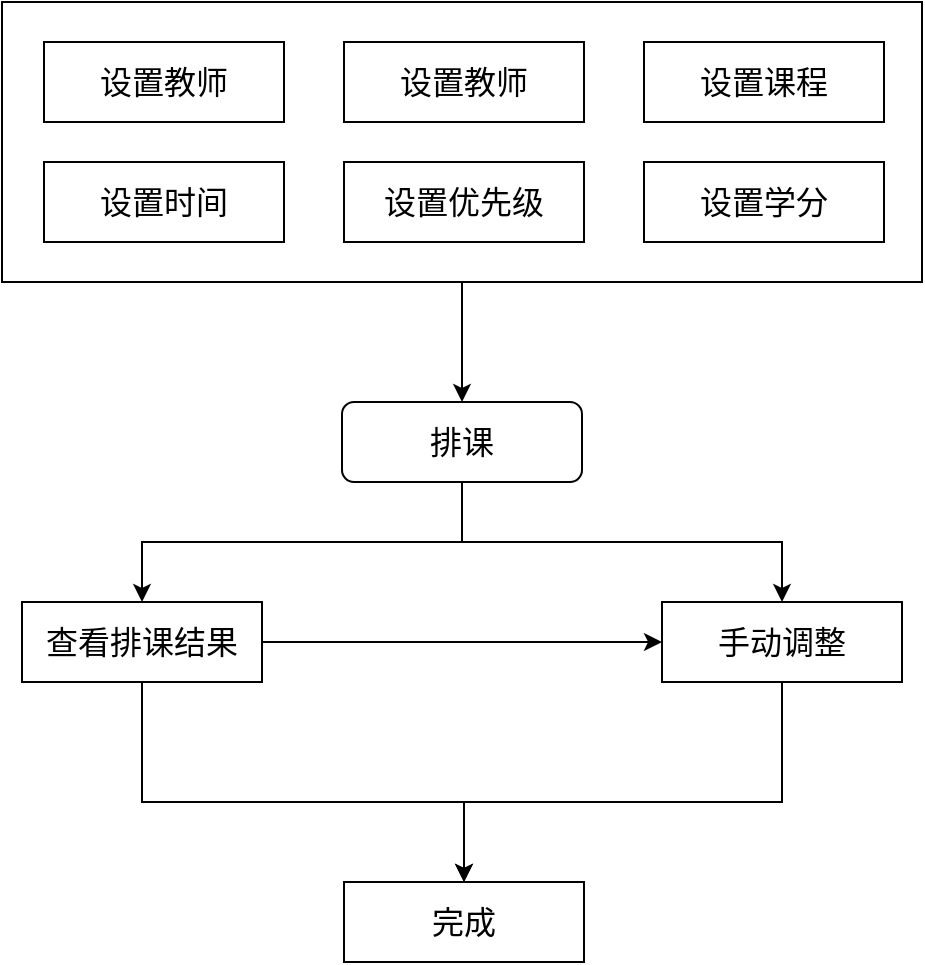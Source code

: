 <mxfile version="25.0.3">
  <diagram name="第 1 页" id="zGNT4MXt-EGyTuMXfkjc">
    <mxGraphModel dx="784" dy="1133" grid="1" gridSize="10" guides="1" tooltips="1" connect="1" arrows="1" fold="1" page="1" pageScale="1" pageWidth="5000" pageHeight="5000" math="0" shadow="0">
      <root>
        <mxCell id="0" />
        <mxCell id="1" parent="0" />
        <mxCell id="ZGu-O0sLSK0A9CxHylOs-9" style="edgeStyle=orthogonalEdgeStyle;rounded=0;orthogonalLoop=1;jettySize=auto;html=1;fontSize=16;" edge="1" parent="1" source="ZGu-O0sLSK0A9CxHylOs-1" target="ZGu-O0sLSK0A9CxHylOs-8">
          <mxGeometry relative="1" as="geometry" />
        </mxCell>
        <mxCell id="ZGu-O0sLSK0A9CxHylOs-1" value="" style="rounded=0;whiteSpace=wrap;html=1;fontSize=16;" vertex="1" parent="1">
          <mxGeometry x="150" y="100" width="460" height="140" as="geometry" />
        </mxCell>
        <mxCell id="ZGu-O0sLSK0A9CxHylOs-2" value="设置教师" style="rounded=0;whiteSpace=wrap;html=1;fontSize=16;" vertex="1" parent="1">
          <mxGeometry x="171" y="120" width="120" height="40" as="geometry" />
        </mxCell>
        <mxCell id="ZGu-O0sLSK0A9CxHylOs-3" value="设置时间" style="rounded=0;whiteSpace=wrap;html=1;fontSize=16;" vertex="1" parent="1">
          <mxGeometry x="171" y="180" width="120" height="40" as="geometry" />
        </mxCell>
        <mxCell id="ZGu-O0sLSK0A9CxHylOs-4" value="设置课程" style="rounded=0;whiteSpace=wrap;html=1;fontSize=16;" vertex="1" parent="1">
          <mxGeometry x="471" y="120" width="120" height="40" as="geometry" />
        </mxCell>
        <mxCell id="ZGu-O0sLSK0A9CxHylOs-5" value="设置优先级" style="rounded=0;whiteSpace=wrap;html=1;fontSize=16;" vertex="1" parent="1">
          <mxGeometry x="321" y="180" width="120" height="40" as="geometry" />
        </mxCell>
        <mxCell id="ZGu-O0sLSK0A9CxHylOs-6" value="设置教师" style="rounded=0;whiteSpace=wrap;html=1;fontSize=16;" vertex="1" parent="1">
          <mxGeometry x="321" y="120" width="120" height="40" as="geometry" />
        </mxCell>
        <mxCell id="ZGu-O0sLSK0A9CxHylOs-7" value="设置学分" style="rounded=0;whiteSpace=wrap;html=1;fontSize=16;" vertex="1" parent="1">
          <mxGeometry x="471" y="180" width="120" height="40" as="geometry" />
        </mxCell>
        <mxCell id="ZGu-O0sLSK0A9CxHylOs-13" style="edgeStyle=orthogonalEdgeStyle;rounded=0;orthogonalLoop=1;jettySize=auto;html=1;fontSize=16;" edge="1" parent="1" source="ZGu-O0sLSK0A9CxHylOs-8" target="ZGu-O0sLSK0A9CxHylOs-10">
          <mxGeometry relative="1" as="geometry">
            <Array as="points">
              <mxPoint x="380" y="370" />
              <mxPoint x="220" y="370" />
            </Array>
          </mxGeometry>
        </mxCell>
        <mxCell id="ZGu-O0sLSK0A9CxHylOs-14" style="edgeStyle=orthogonalEdgeStyle;rounded=0;orthogonalLoop=1;jettySize=auto;html=1;entryX=0.5;entryY=0;entryDx=0;entryDy=0;fontSize=16;" edge="1" parent="1" source="ZGu-O0sLSK0A9CxHylOs-8" target="ZGu-O0sLSK0A9CxHylOs-12">
          <mxGeometry relative="1" as="geometry">
            <Array as="points">
              <mxPoint x="380" y="370" />
              <mxPoint x="540" y="370" />
            </Array>
          </mxGeometry>
        </mxCell>
        <mxCell id="ZGu-O0sLSK0A9CxHylOs-8" value="排课" style="rounded=1;whiteSpace=wrap;html=1;fontSize=16;" vertex="1" parent="1">
          <mxGeometry x="320" y="300" width="120" height="40" as="geometry" />
        </mxCell>
        <mxCell id="ZGu-O0sLSK0A9CxHylOs-15" style="edgeStyle=orthogonalEdgeStyle;rounded=0;orthogonalLoop=1;jettySize=auto;html=1;fontSize=16;" edge="1" parent="1" source="ZGu-O0sLSK0A9CxHylOs-10" target="ZGu-O0sLSK0A9CxHylOs-12">
          <mxGeometry relative="1" as="geometry" />
        </mxCell>
        <mxCell id="ZGu-O0sLSK0A9CxHylOs-17" style="edgeStyle=orthogonalEdgeStyle;rounded=0;orthogonalLoop=1;jettySize=auto;html=1;entryX=0.5;entryY=0;entryDx=0;entryDy=0;fontSize=16;" edge="1" parent="1" source="ZGu-O0sLSK0A9CxHylOs-10" target="ZGu-O0sLSK0A9CxHylOs-16">
          <mxGeometry relative="1" as="geometry">
            <Array as="points">
              <mxPoint x="220" y="500" />
              <mxPoint x="381" y="500" />
            </Array>
          </mxGeometry>
        </mxCell>
        <mxCell id="ZGu-O0sLSK0A9CxHylOs-10" value="查看排课结果" style="rounded=0;whiteSpace=wrap;html=1;fontSize=16;" vertex="1" parent="1">
          <mxGeometry x="160" y="400" width="120" height="40" as="geometry" />
        </mxCell>
        <mxCell id="ZGu-O0sLSK0A9CxHylOs-18" style="edgeStyle=orthogonalEdgeStyle;rounded=0;orthogonalLoop=1;jettySize=auto;html=1;entryX=0.5;entryY=0;entryDx=0;entryDy=0;fontSize=16;" edge="1" parent="1" source="ZGu-O0sLSK0A9CxHylOs-12" target="ZGu-O0sLSK0A9CxHylOs-16">
          <mxGeometry relative="1" as="geometry">
            <Array as="points">
              <mxPoint x="540" y="500" />
              <mxPoint x="381" y="500" />
            </Array>
          </mxGeometry>
        </mxCell>
        <mxCell id="ZGu-O0sLSK0A9CxHylOs-12" value="手动调整" style="rounded=0;whiteSpace=wrap;html=1;fontSize=16;" vertex="1" parent="1">
          <mxGeometry x="480" y="400" width="120" height="40" as="geometry" />
        </mxCell>
        <mxCell id="ZGu-O0sLSK0A9CxHylOs-16" value="完成" style="rounded=0;whiteSpace=wrap;html=1;fontSize=16;" vertex="1" parent="1">
          <mxGeometry x="321" y="540" width="120" height="40" as="geometry" />
        </mxCell>
      </root>
    </mxGraphModel>
  </diagram>
</mxfile>

